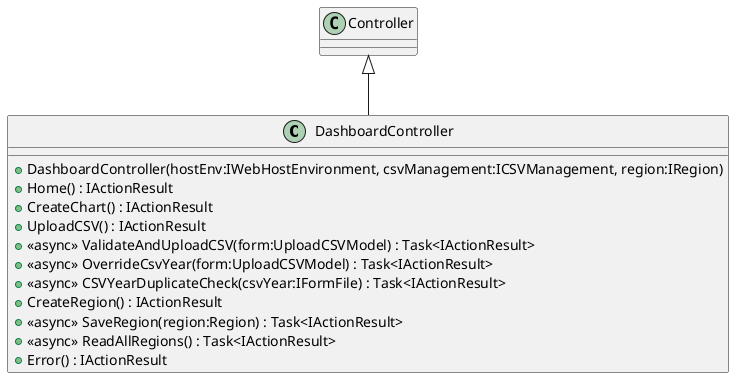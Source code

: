 @startuml
class DashboardController {
    + DashboardController(hostEnv:IWebHostEnvironment, csvManagement:ICSVManagement, region:IRegion)
    + Home() : IActionResult
    + CreateChart() : IActionResult
    + UploadCSV() : IActionResult
    + <<async>> ValidateAndUploadCSV(form:UploadCSVModel) : Task<IActionResult>
    + <<async>> OverrideCsvYear(form:UploadCSVModel) : Task<IActionResult>
    + <<async>> CSVYearDuplicateCheck(csvYear:IFormFile) : Task<IActionResult>
    + CreateRegion() : IActionResult
    + <<async>> SaveRegion(region:Region) : Task<IActionResult>
    + <<async>> ReadAllRegions() : Task<IActionResult>
    + Error() : IActionResult
}
Controller <|-- DashboardController
@enduml
